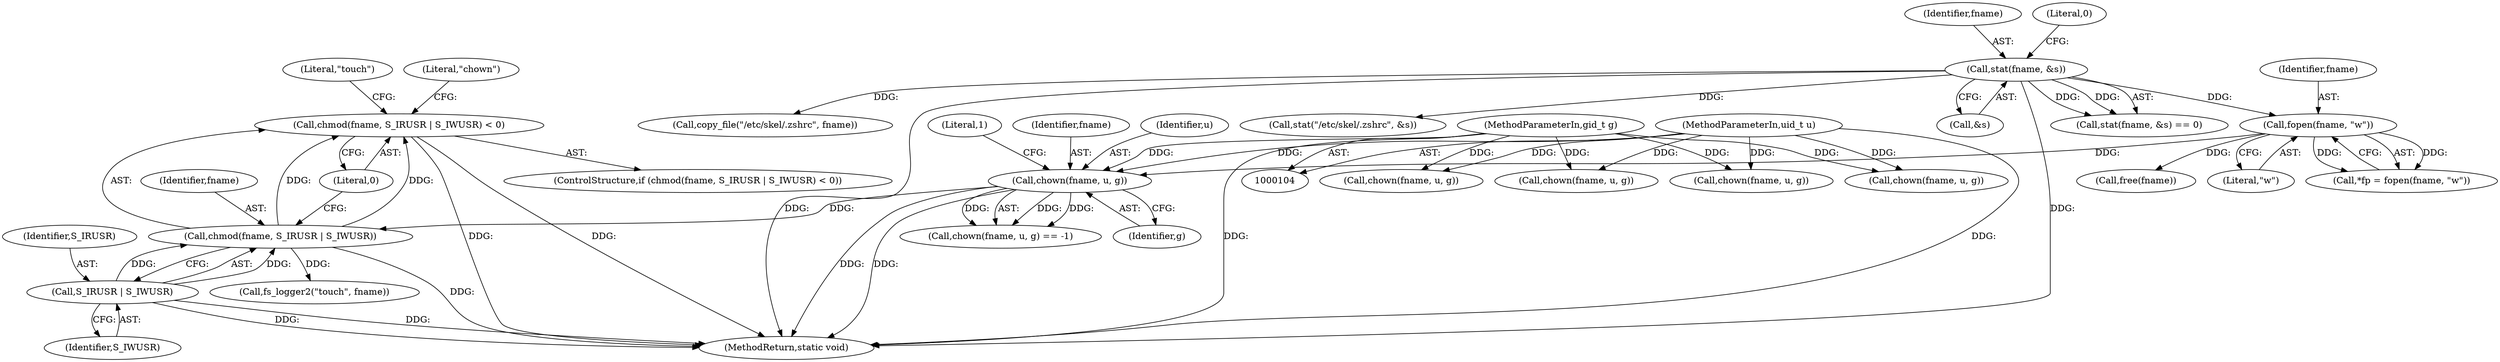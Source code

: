 digraph "0_firejail_903fd8a0789ca3cc3c21d84cd0282481515592ef_1@API" {
"1000196" [label="(Call,chmod(fname, S_IRUSR | S_IWUSR) < 0)"];
"1000197" [label="(Call,chmod(fname, S_IRUSR | S_IWUSR))"];
"1000187" [label="(Call,chown(fname, u, g))"];
"1000174" [label="(Call,fopen(fname, \"w\"))"];
"1000127" [label="(Call,stat(fname, &s))"];
"1000106" [label="(MethodParameterIn,uid_t u)"];
"1000107" [label="(MethodParameterIn,gid_t g)"];
"1000199" [label="(Call,S_IRUSR | S_IWUSR)"];
"1000135" [label="(Call,stat(\"/etc/skel/.zshrc\", &s))"];
"1000198" [label="(Identifier,fname)"];
"1000197" [label="(Call,chmod(fname, S_IRUSR | S_IWUSR))"];
"1000129" [label="(Call,&s)"];
"1000128" [label="(Identifier,fname)"];
"1000288" [label="(Call,chown(fname, u, g))"];
"1000371" [label="(MethodReturn,static void)"];
"1000187" [label="(Call,chown(fname, u, g))"];
"1000175" [label="(Identifier,fname)"];
"1000201" [label="(Identifier,S_IWUSR)"];
"1000127" [label="(Call,stat(fname, &s))"];
"1000176" [label="(Literal,\"w\")"];
"1000199" [label="(Call,S_IRUSR | S_IWUSR)"];
"1000204" [label="(Literal,\"chown\")"];
"1000189" [label="(Identifier,u)"];
"1000192" [label="(Literal,1)"];
"1000107" [label="(MethodParameterIn,gid_t g)"];
"1000188" [label="(Identifier,fname)"];
"1000200" [label="(Identifier,S_IRUSR)"];
"1000205" [label="(Call,fs_logger2(\"touch\", fname))"];
"1000196" [label="(Call,chmod(fname, S_IRUSR | S_IWUSR) < 0)"];
"1000206" [label="(Literal,\"touch\")"];
"1000131" [label="(Literal,0)"];
"1000159" [label="(Call,chown(fname, u, g))"];
"1000174" [label="(Call,fopen(fname, \"w\"))"];
"1000260" [label="(Call,chown(fname, u, g))"];
"1000190" [label="(Identifier,g)"];
"1000195" [label="(ControlStructure,if (chmod(fname, S_IRUSR | S_IWUSR) < 0))"];
"1000172" [label="(Call,*fp = fopen(fname, \"w\"))"];
"1000359" [label="(Call,chown(fname, u, g))"];
"1000186" [label="(Call,chown(fname, u, g) == -1)"];
"1000208" [label="(Call,free(fname))"];
"1000126" [label="(Call,stat(fname, &s) == 0)"];
"1000152" [label="(Call,copy_file(\"/etc/skel/.zshrc\", fname))"];
"1000106" [label="(MethodParameterIn,uid_t u)"];
"1000202" [label="(Literal,0)"];
"1000196" -> "1000195"  [label="AST: "];
"1000196" -> "1000202"  [label="CFG: "];
"1000197" -> "1000196"  [label="AST: "];
"1000202" -> "1000196"  [label="AST: "];
"1000204" -> "1000196"  [label="CFG: "];
"1000206" -> "1000196"  [label="CFG: "];
"1000196" -> "1000371"  [label="DDG: "];
"1000196" -> "1000371"  [label="DDG: "];
"1000197" -> "1000196"  [label="DDG: "];
"1000197" -> "1000196"  [label="DDG: "];
"1000197" -> "1000199"  [label="CFG: "];
"1000198" -> "1000197"  [label="AST: "];
"1000199" -> "1000197"  [label="AST: "];
"1000202" -> "1000197"  [label="CFG: "];
"1000197" -> "1000371"  [label="DDG: "];
"1000187" -> "1000197"  [label="DDG: "];
"1000199" -> "1000197"  [label="DDG: "];
"1000199" -> "1000197"  [label="DDG: "];
"1000197" -> "1000205"  [label="DDG: "];
"1000187" -> "1000186"  [label="AST: "];
"1000187" -> "1000190"  [label="CFG: "];
"1000188" -> "1000187"  [label="AST: "];
"1000189" -> "1000187"  [label="AST: "];
"1000190" -> "1000187"  [label="AST: "];
"1000192" -> "1000187"  [label="CFG: "];
"1000187" -> "1000371"  [label="DDG: "];
"1000187" -> "1000371"  [label="DDG: "];
"1000187" -> "1000186"  [label="DDG: "];
"1000187" -> "1000186"  [label="DDG: "];
"1000187" -> "1000186"  [label="DDG: "];
"1000174" -> "1000187"  [label="DDG: "];
"1000106" -> "1000187"  [label="DDG: "];
"1000107" -> "1000187"  [label="DDG: "];
"1000174" -> "1000172"  [label="AST: "];
"1000174" -> "1000176"  [label="CFG: "];
"1000175" -> "1000174"  [label="AST: "];
"1000176" -> "1000174"  [label="AST: "];
"1000172" -> "1000174"  [label="CFG: "];
"1000174" -> "1000172"  [label="DDG: "];
"1000174" -> "1000172"  [label="DDG: "];
"1000127" -> "1000174"  [label="DDG: "];
"1000174" -> "1000208"  [label="DDG: "];
"1000127" -> "1000126"  [label="AST: "];
"1000127" -> "1000129"  [label="CFG: "];
"1000128" -> "1000127"  [label="AST: "];
"1000129" -> "1000127"  [label="AST: "];
"1000131" -> "1000127"  [label="CFG: "];
"1000127" -> "1000371"  [label="DDG: "];
"1000127" -> "1000371"  [label="DDG: "];
"1000127" -> "1000126"  [label="DDG: "];
"1000127" -> "1000126"  [label="DDG: "];
"1000127" -> "1000135"  [label="DDG: "];
"1000127" -> "1000152"  [label="DDG: "];
"1000106" -> "1000104"  [label="AST: "];
"1000106" -> "1000371"  [label="DDG: "];
"1000106" -> "1000159"  [label="DDG: "];
"1000106" -> "1000260"  [label="DDG: "];
"1000106" -> "1000288"  [label="DDG: "];
"1000106" -> "1000359"  [label="DDG: "];
"1000107" -> "1000104"  [label="AST: "];
"1000107" -> "1000371"  [label="DDG: "];
"1000107" -> "1000159"  [label="DDG: "];
"1000107" -> "1000260"  [label="DDG: "];
"1000107" -> "1000288"  [label="DDG: "];
"1000107" -> "1000359"  [label="DDG: "];
"1000199" -> "1000201"  [label="CFG: "];
"1000200" -> "1000199"  [label="AST: "];
"1000201" -> "1000199"  [label="AST: "];
"1000199" -> "1000371"  [label="DDG: "];
"1000199" -> "1000371"  [label="DDG: "];
}
